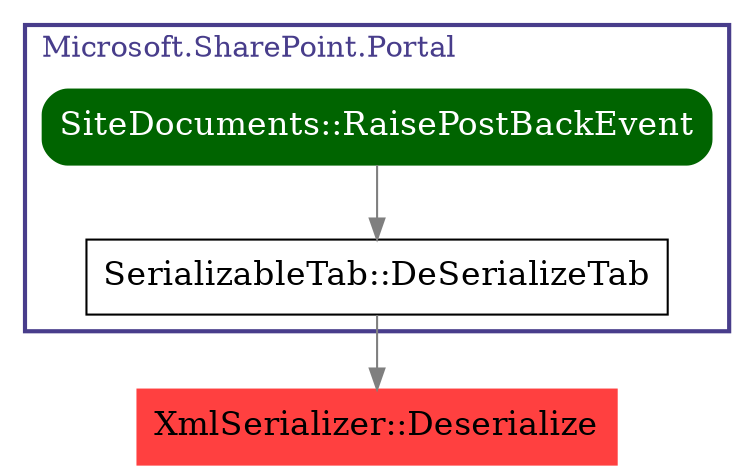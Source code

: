 digraph G {
node [fontsize = 16];
0 [label="XmlSerializer::Deserialize", shape="box", style="filled", fillcolor="brown1", color="brown1"];
subgraph cluster_0 {
label="Microsoft.SharePoint.Portal";
color=darkslateblue;
fontcolor=darkslateblue;
penwidth=2;
labeljust=l;
1 [label="SerializableTab::DeSerializeTab", shape="box"];
2 [label="SiteDocuments::RaisePostBackEvent", shape="box", style="filled, rounded", fillcolor="darkgreen", color="darkgreen", fontcolor="white"];
}
1 -> 0 [color="gray50"];
2 -> 1 [color="gray50"];
}
